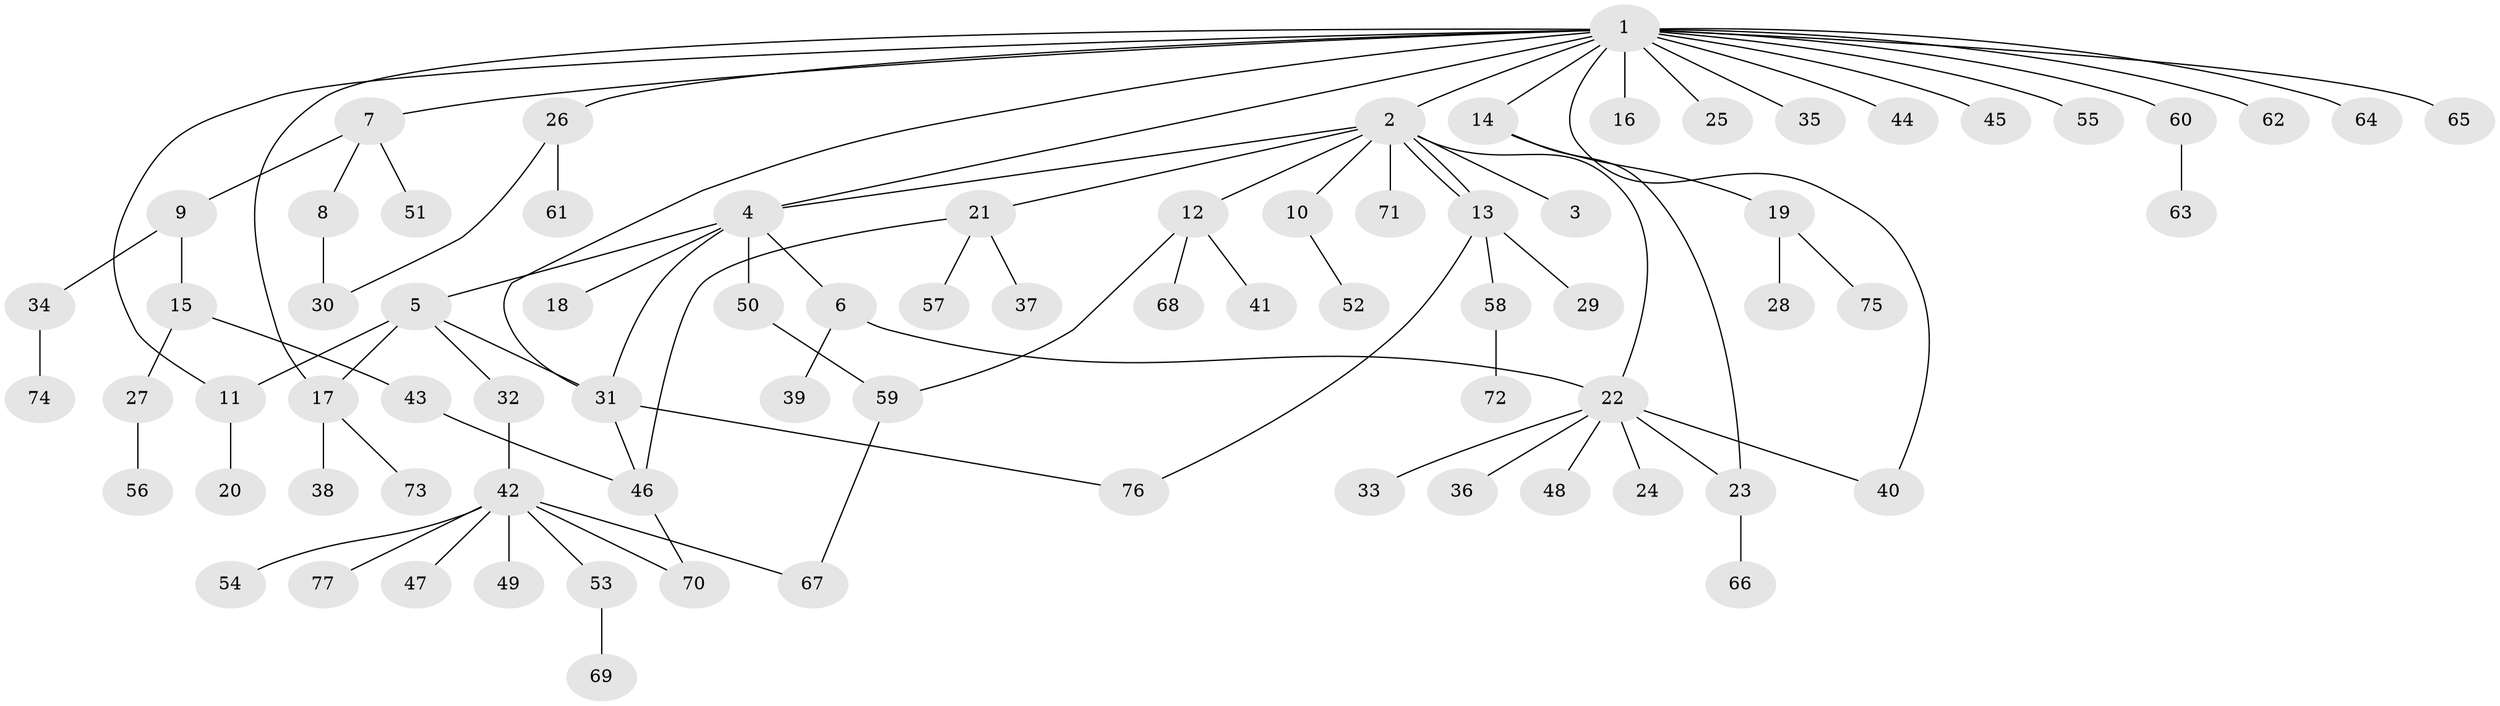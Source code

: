 // coarse degree distribution, {9: 0.03225806451612903, 7: 0.06451612903225806, 5: 0.06451612903225806, 2: 0.2903225806451613, 3: 0.12903225806451613, 4: 0.12903225806451613, 1: 0.2903225806451613}
// Generated by graph-tools (version 1.1) at 2025/50/03/04/25 22:50:04]
// undirected, 77 vertices, 92 edges
graph export_dot {
  node [color=gray90,style=filled];
  1;
  2;
  3;
  4;
  5;
  6;
  7;
  8;
  9;
  10;
  11;
  12;
  13;
  14;
  15;
  16;
  17;
  18;
  19;
  20;
  21;
  22;
  23;
  24;
  25;
  26;
  27;
  28;
  29;
  30;
  31;
  32;
  33;
  34;
  35;
  36;
  37;
  38;
  39;
  40;
  41;
  42;
  43;
  44;
  45;
  46;
  47;
  48;
  49;
  50;
  51;
  52;
  53;
  54;
  55;
  56;
  57;
  58;
  59;
  60;
  61;
  62;
  63;
  64;
  65;
  66;
  67;
  68;
  69;
  70;
  71;
  72;
  73;
  74;
  75;
  76;
  77;
  1 -- 2;
  1 -- 4;
  1 -- 7;
  1 -- 11;
  1 -- 14;
  1 -- 16;
  1 -- 17;
  1 -- 25;
  1 -- 26;
  1 -- 31;
  1 -- 35;
  1 -- 40;
  1 -- 44;
  1 -- 45;
  1 -- 55;
  1 -- 60;
  1 -- 62;
  1 -- 64;
  1 -- 65;
  2 -- 3;
  2 -- 4;
  2 -- 10;
  2 -- 12;
  2 -- 13;
  2 -- 13;
  2 -- 21;
  2 -- 22;
  2 -- 71;
  4 -- 5;
  4 -- 6;
  4 -- 18;
  4 -- 31;
  4 -- 50;
  5 -- 11;
  5 -- 17;
  5 -- 31;
  5 -- 32;
  6 -- 22;
  6 -- 39;
  7 -- 8;
  7 -- 9;
  7 -- 51;
  8 -- 30;
  9 -- 15;
  9 -- 34;
  10 -- 52;
  11 -- 20;
  12 -- 41;
  12 -- 59;
  12 -- 68;
  13 -- 29;
  13 -- 58;
  13 -- 76;
  14 -- 19;
  14 -- 23;
  15 -- 27;
  15 -- 43;
  17 -- 38;
  17 -- 73;
  19 -- 28;
  19 -- 75;
  21 -- 37;
  21 -- 46;
  21 -- 57;
  22 -- 23;
  22 -- 24;
  22 -- 33;
  22 -- 36;
  22 -- 40;
  22 -- 48;
  23 -- 66;
  26 -- 30;
  26 -- 61;
  27 -- 56;
  31 -- 46;
  31 -- 76;
  32 -- 42;
  34 -- 74;
  42 -- 47;
  42 -- 49;
  42 -- 53;
  42 -- 54;
  42 -- 67;
  42 -- 70;
  42 -- 77;
  43 -- 46;
  46 -- 70;
  50 -- 59;
  53 -- 69;
  58 -- 72;
  59 -- 67;
  60 -- 63;
}
